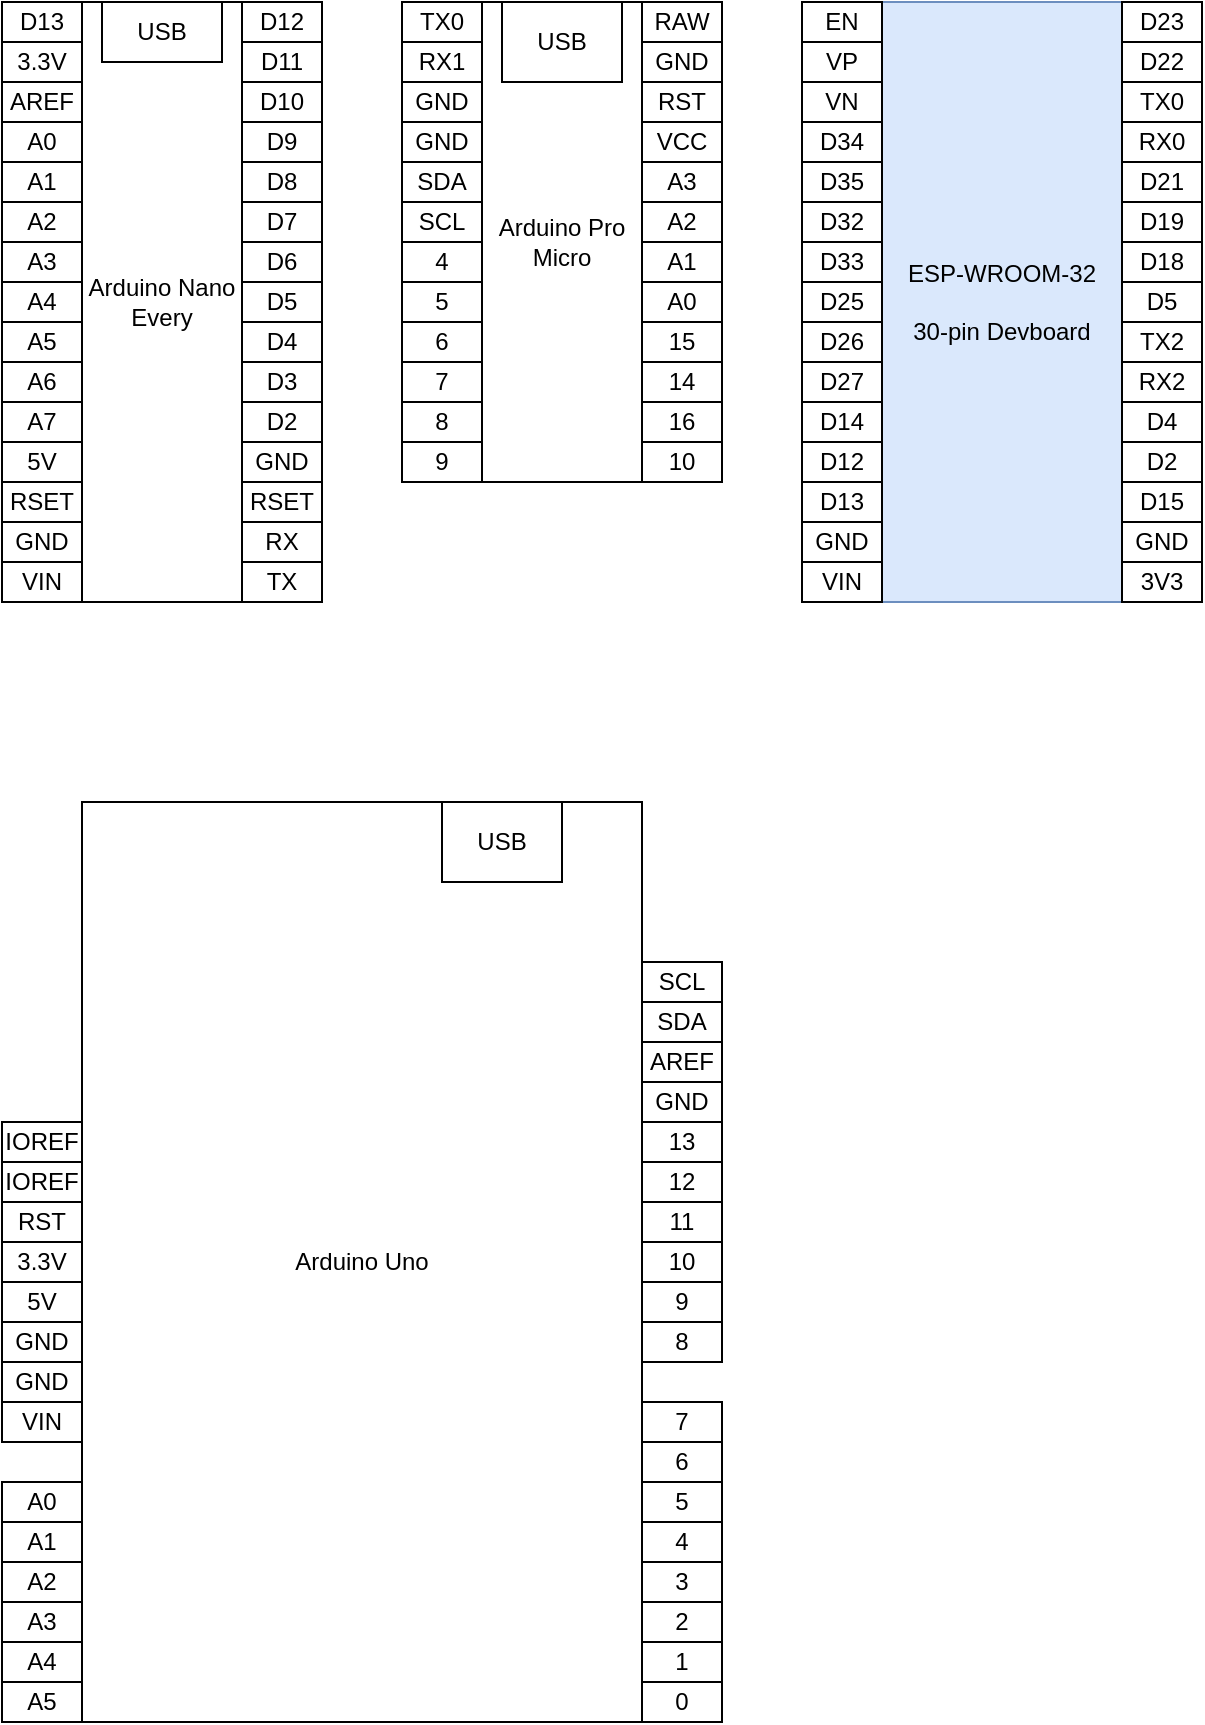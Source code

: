 <mxfile version="21.1.2" type="device" pages="2">
  <diagram id="BYnnucq-oyrOuqxXCFC-" name="MCUs">
    <mxGraphModel dx="1098" dy="689" grid="1" gridSize="10" guides="1" tooltips="1" connect="1" arrows="1" fold="1" page="1" pageScale="1" pageWidth="850" pageHeight="1100" math="0" shadow="0">
      <root>
        <mxCell id="0" />
        <mxCell id="1" parent="0" />
        <mxCell id="4cjhHFoXwEDIfeAF0B4C-1" value="Arduino Nano Every" style="rounded=0;whiteSpace=wrap;html=1;" parent="1" vertex="1">
          <mxGeometry x="80" y="40" width="80" height="300" as="geometry" />
        </mxCell>
        <mxCell id="4cjhHFoXwEDIfeAF0B4C-2" value="VIN" style="rounded=0;whiteSpace=wrap;html=1;" parent="1" vertex="1">
          <mxGeometry x="40" y="320" width="40" height="20" as="geometry" />
        </mxCell>
        <mxCell id="4cjhHFoXwEDIfeAF0B4C-3" value="GND" style="rounded=0;whiteSpace=wrap;html=1;" parent="1" vertex="1">
          <mxGeometry x="40" y="300" width="40" height="20" as="geometry" />
        </mxCell>
        <mxCell id="4cjhHFoXwEDIfeAF0B4C-4" value="RSET" style="rounded=0;whiteSpace=wrap;html=1;" parent="1" vertex="1">
          <mxGeometry x="40" y="280" width="40" height="20" as="geometry" />
        </mxCell>
        <mxCell id="4cjhHFoXwEDIfeAF0B4C-5" value="5V" style="rounded=0;whiteSpace=wrap;html=1;" parent="1" vertex="1">
          <mxGeometry x="40" y="260" width="40" height="20" as="geometry" />
        </mxCell>
        <mxCell id="4cjhHFoXwEDIfeAF0B4C-6" value="A7" style="rounded=0;whiteSpace=wrap;html=1;" parent="1" vertex="1">
          <mxGeometry x="40" y="240" width="40" height="20" as="geometry" />
        </mxCell>
        <mxCell id="4cjhHFoXwEDIfeAF0B4C-7" value="A6" style="rounded=0;whiteSpace=wrap;html=1;" parent="1" vertex="1">
          <mxGeometry x="40" y="220" width="40" height="20" as="geometry" />
        </mxCell>
        <mxCell id="4cjhHFoXwEDIfeAF0B4C-8" value="A5" style="rounded=0;whiteSpace=wrap;html=1;" parent="1" vertex="1">
          <mxGeometry x="40" y="200" width="40" height="20" as="geometry" />
        </mxCell>
        <mxCell id="4cjhHFoXwEDIfeAF0B4C-9" value="A4" style="rounded=0;whiteSpace=wrap;html=1;" parent="1" vertex="1">
          <mxGeometry x="40" y="180" width="40" height="20" as="geometry" />
        </mxCell>
        <mxCell id="4cjhHFoXwEDIfeAF0B4C-10" value="A3" style="rounded=0;whiteSpace=wrap;html=1;" parent="1" vertex="1">
          <mxGeometry x="40" y="160" width="40" height="20" as="geometry" />
        </mxCell>
        <mxCell id="4cjhHFoXwEDIfeAF0B4C-11" value="TX" style="rounded=0;whiteSpace=wrap;html=1;" parent="1" vertex="1">
          <mxGeometry x="160" y="320" width="40" height="20" as="geometry" />
        </mxCell>
        <mxCell id="4cjhHFoXwEDIfeAF0B4C-12" value="RX" style="rounded=0;whiteSpace=wrap;html=1;" parent="1" vertex="1">
          <mxGeometry x="160" y="300" width="40" height="20" as="geometry" />
        </mxCell>
        <mxCell id="4cjhHFoXwEDIfeAF0B4C-13" value="RSET" style="rounded=0;whiteSpace=wrap;html=1;" parent="1" vertex="1">
          <mxGeometry x="160" y="280" width="40" height="20" as="geometry" />
        </mxCell>
        <mxCell id="4cjhHFoXwEDIfeAF0B4C-14" value="GND" style="rounded=0;whiteSpace=wrap;html=1;" parent="1" vertex="1">
          <mxGeometry x="160" y="260" width="40" height="20" as="geometry" />
        </mxCell>
        <mxCell id="4cjhHFoXwEDIfeAF0B4C-15" value="D2" style="rounded=0;whiteSpace=wrap;html=1;" parent="1" vertex="1">
          <mxGeometry x="160" y="240" width="40" height="20" as="geometry" />
        </mxCell>
        <mxCell id="4cjhHFoXwEDIfeAF0B4C-16" value="D3" style="rounded=0;whiteSpace=wrap;html=1;" parent="1" vertex="1">
          <mxGeometry x="160" y="220" width="40" height="20" as="geometry" />
        </mxCell>
        <mxCell id="4cjhHFoXwEDIfeAF0B4C-17" value="D4" style="rounded=0;whiteSpace=wrap;html=1;" parent="1" vertex="1">
          <mxGeometry x="160" y="200" width="40" height="20" as="geometry" />
        </mxCell>
        <mxCell id="4cjhHFoXwEDIfeAF0B4C-18" value="D5" style="rounded=0;whiteSpace=wrap;html=1;" parent="1" vertex="1">
          <mxGeometry x="160" y="180" width="40" height="20" as="geometry" />
        </mxCell>
        <mxCell id="4cjhHFoXwEDIfeAF0B4C-19" value="D6" style="rounded=0;whiteSpace=wrap;html=1;" parent="1" vertex="1">
          <mxGeometry x="160" y="160" width="40" height="20" as="geometry" />
        </mxCell>
        <mxCell id="4cjhHFoXwEDIfeAF0B4C-20" value="A2" style="rounded=0;whiteSpace=wrap;html=1;" parent="1" vertex="1">
          <mxGeometry x="40" y="140" width="40" height="20" as="geometry" />
        </mxCell>
        <mxCell id="4cjhHFoXwEDIfeAF0B4C-21" value="A1" style="rounded=0;whiteSpace=wrap;html=1;" parent="1" vertex="1">
          <mxGeometry x="40" y="120" width="40" height="20" as="geometry" />
        </mxCell>
        <mxCell id="4cjhHFoXwEDIfeAF0B4C-22" value="A0" style="rounded=0;whiteSpace=wrap;html=1;" parent="1" vertex="1">
          <mxGeometry x="40" y="100" width="40" height="20" as="geometry" />
        </mxCell>
        <mxCell id="4cjhHFoXwEDIfeAF0B4C-23" value="AREF" style="rounded=0;whiteSpace=wrap;html=1;" parent="1" vertex="1">
          <mxGeometry x="40" y="80" width="40" height="20" as="geometry" />
        </mxCell>
        <mxCell id="4cjhHFoXwEDIfeAF0B4C-24" value="3.3V" style="rounded=0;whiteSpace=wrap;html=1;" parent="1" vertex="1">
          <mxGeometry x="40" y="60" width="40" height="20" as="geometry" />
        </mxCell>
        <mxCell id="4cjhHFoXwEDIfeAF0B4C-25" value="D13" style="rounded=0;whiteSpace=wrap;html=1;" parent="1" vertex="1">
          <mxGeometry x="40" y="40" width="40" height="20" as="geometry" />
        </mxCell>
        <mxCell id="4cjhHFoXwEDIfeAF0B4C-26" value="D7" style="rounded=0;whiteSpace=wrap;html=1;" parent="1" vertex="1">
          <mxGeometry x="160" y="140" width="40" height="20" as="geometry" />
        </mxCell>
        <mxCell id="4cjhHFoXwEDIfeAF0B4C-27" value="D8" style="rounded=0;whiteSpace=wrap;html=1;" parent="1" vertex="1">
          <mxGeometry x="160" y="120" width="40" height="20" as="geometry" />
        </mxCell>
        <mxCell id="4cjhHFoXwEDIfeAF0B4C-28" value="D9" style="rounded=0;whiteSpace=wrap;html=1;" parent="1" vertex="1">
          <mxGeometry x="160" y="100" width="40" height="20" as="geometry" />
        </mxCell>
        <mxCell id="4cjhHFoXwEDIfeAF0B4C-29" value="D10" style="rounded=0;whiteSpace=wrap;html=1;" parent="1" vertex="1">
          <mxGeometry x="160" y="80" width="40" height="20" as="geometry" />
        </mxCell>
        <mxCell id="4cjhHFoXwEDIfeAF0B4C-30" value="D11" style="rounded=0;whiteSpace=wrap;html=1;" parent="1" vertex="1">
          <mxGeometry x="160" y="60" width="40" height="20" as="geometry" />
        </mxCell>
        <mxCell id="4cjhHFoXwEDIfeAF0B4C-31" value="D12" style="rounded=0;whiteSpace=wrap;html=1;" parent="1" vertex="1">
          <mxGeometry x="160" y="40" width="40" height="20" as="geometry" />
        </mxCell>
        <mxCell id="4cjhHFoXwEDIfeAF0B4C-32" value="USB" style="rounded=0;whiteSpace=wrap;html=1;" parent="1" vertex="1">
          <mxGeometry x="90" y="40" width="60" height="30" as="geometry" />
        </mxCell>
        <mxCell id="TJ1DnAe6Kg6jthlebB2n-1" value="" style="group" parent="1" vertex="1" connectable="0">
          <mxGeometry x="240" y="40" width="160" height="240" as="geometry" />
        </mxCell>
        <mxCell id="TJ1DnAe6Kg6jthlebB2n-2" value="Arduino Pro Micro" style="rounded=0;whiteSpace=wrap;html=1;" parent="TJ1DnAe6Kg6jthlebB2n-1" vertex="1">
          <mxGeometry x="40" width="80" height="240" as="geometry" />
        </mxCell>
        <mxCell id="TJ1DnAe6Kg6jthlebB2n-3" value="9" style="rounded=0;whiteSpace=wrap;html=1;" parent="TJ1DnAe6Kg6jthlebB2n-1" vertex="1">
          <mxGeometry y="220" width="40" height="20" as="geometry" />
        </mxCell>
        <mxCell id="TJ1DnAe6Kg6jthlebB2n-4" value="8" style="rounded=0;whiteSpace=wrap;html=1;" parent="TJ1DnAe6Kg6jthlebB2n-1" vertex="1">
          <mxGeometry y="200" width="40" height="20" as="geometry" />
        </mxCell>
        <mxCell id="TJ1DnAe6Kg6jthlebB2n-5" value="7" style="rounded=0;whiteSpace=wrap;html=1;" parent="TJ1DnAe6Kg6jthlebB2n-1" vertex="1">
          <mxGeometry y="180" width="40" height="20" as="geometry" />
        </mxCell>
        <mxCell id="TJ1DnAe6Kg6jthlebB2n-6" value="6" style="rounded=0;whiteSpace=wrap;html=1;" parent="TJ1DnAe6Kg6jthlebB2n-1" vertex="1">
          <mxGeometry y="160" width="40" height="20" as="geometry" />
        </mxCell>
        <mxCell id="TJ1DnAe6Kg6jthlebB2n-7" value="5" style="rounded=0;whiteSpace=wrap;html=1;" parent="TJ1DnAe6Kg6jthlebB2n-1" vertex="1">
          <mxGeometry y="140" width="40" height="20" as="geometry" />
        </mxCell>
        <mxCell id="TJ1DnAe6Kg6jthlebB2n-8" value="4" style="rounded=0;whiteSpace=wrap;html=1;" parent="TJ1DnAe6Kg6jthlebB2n-1" vertex="1">
          <mxGeometry y="120" width="40" height="20" as="geometry" />
        </mxCell>
        <mxCell id="TJ1DnAe6Kg6jthlebB2n-9" value="SCL" style="rounded=0;whiteSpace=wrap;html=1;" parent="TJ1DnAe6Kg6jthlebB2n-1" vertex="1">
          <mxGeometry y="100" width="40" height="20" as="geometry" />
        </mxCell>
        <mxCell id="TJ1DnAe6Kg6jthlebB2n-10" value="10" style="rounded=0;whiteSpace=wrap;html=1;" parent="TJ1DnAe6Kg6jthlebB2n-1" vertex="1">
          <mxGeometry x="120" y="220" width="40" height="20" as="geometry" />
        </mxCell>
        <mxCell id="TJ1DnAe6Kg6jthlebB2n-11" value="16" style="rounded=0;whiteSpace=wrap;html=1;" parent="TJ1DnAe6Kg6jthlebB2n-1" vertex="1">
          <mxGeometry x="120" y="200" width="40" height="20" as="geometry" />
        </mxCell>
        <mxCell id="TJ1DnAe6Kg6jthlebB2n-12" value="14" style="rounded=0;whiteSpace=wrap;html=1;" parent="TJ1DnAe6Kg6jthlebB2n-1" vertex="1">
          <mxGeometry x="120" y="180" width="40" height="20" as="geometry" />
        </mxCell>
        <mxCell id="TJ1DnAe6Kg6jthlebB2n-13" value="15" style="rounded=0;whiteSpace=wrap;html=1;" parent="TJ1DnAe6Kg6jthlebB2n-1" vertex="1">
          <mxGeometry x="120" y="160" width="40" height="20" as="geometry" />
        </mxCell>
        <mxCell id="TJ1DnAe6Kg6jthlebB2n-14" value="A0" style="rounded=0;whiteSpace=wrap;html=1;" parent="TJ1DnAe6Kg6jthlebB2n-1" vertex="1">
          <mxGeometry x="120" y="140" width="40" height="20" as="geometry" />
        </mxCell>
        <mxCell id="TJ1DnAe6Kg6jthlebB2n-15" value="A1" style="rounded=0;whiteSpace=wrap;html=1;" parent="TJ1DnAe6Kg6jthlebB2n-1" vertex="1">
          <mxGeometry x="120" y="120" width="40" height="20" as="geometry" />
        </mxCell>
        <mxCell id="TJ1DnAe6Kg6jthlebB2n-16" value="A2" style="rounded=0;whiteSpace=wrap;html=1;" parent="TJ1DnAe6Kg6jthlebB2n-1" vertex="1">
          <mxGeometry x="120" y="100" width="40" height="20" as="geometry" />
        </mxCell>
        <mxCell id="TJ1DnAe6Kg6jthlebB2n-17" value="SDA" style="rounded=0;whiteSpace=wrap;html=1;" parent="TJ1DnAe6Kg6jthlebB2n-1" vertex="1">
          <mxGeometry y="80" width="40" height="20" as="geometry" />
        </mxCell>
        <mxCell id="TJ1DnAe6Kg6jthlebB2n-18" value="GND" style="rounded=0;whiteSpace=wrap;html=1;" parent="TJ1DnAe6Kg6jthlebB2n-1" vertex="1">
          <mxGeometry y="60" width="40" height="20" as="geometry" />
        </mxCell>
        <mxCell id="TJ1DnAe6Kg6jthlebB2n-19" value="GND" style="rounded=0;whiteSpace=wrap;html=1;" parent="TJ1DnAe6Kg6jthlebB2n-1" vertex="1">
          <mxGeometry y="40" width="40" height="20" as="geometry" />
        </mxCell>
        <mxCell id="TJ1DnAe6Kg6jthlebB2n-20" value="RX1" style="rounded=0;whiteSpace=wrap;html=1;" parent="TJ1DnAe6Kg6jthlebB2n-1" vertex="1">
          <mxGeometry y="20" width="40" height="20" as="geometry" />
        </mxCell>
        <mxCell id="TJ1DnAe6Kg6jthlebB2n-21" value="TX0" style="rounded=0;whiteSpace=wrap;html=1;" parent="TJ1DnAe6Kg6jthlebB2n-1" vertex="1">
          <mxGeometry width="40" height="20" as="geometry" />
        </mxCell>
        <mxCell id="TJ1DnAe6Kg6jthlebB2n-22" value="A3" style="rounded=0;whiteSpace=wrap;html=1;" parent="TJ1DnAe6Kg6jthlebB2n-1" vertex="1">
          <mxGeometry x="120" y="80" width="40" height="20" as="geometry" />
        </mxCell>
        <mxCell id="TJ1DnAe6Kg6jthlebB2n-24" value="VCC" style="rounded=0;whiteSpace=wrap;html=1;" parent="TJ1DnAe6Kg6jthlebB2n-1" vertex="1">
          <mxGeometry x="120" y="60" width="40" height="20" as="geometry" />
        </mxCell>
        <mxCell id="TJ1DnAe6Kg6jthlebB2n-25" value="RST" style="rounded=0;whiteSpace=wrap;html=1;" parent="TJ1DnAe6Kg6jthlebB2n-1" vertex="1">
          <mxGeometry x="120" y="40" width="40" height="20" as="geometry" />
        </mxCell>
        <mxCell id="TJ1DnAe6Kg6jthlebB2n-26" value="GND" style="rounded=0;whiteSpace=wrap;html=1;" parent="TJ1DnAe6Kg6jthlebB2n-1" vertex="1">
          <mxGeometry x="120" y="20" width="40" height="20" as="geometry" />
        </mxCell>
        <mxCell id="TJ1DnAe6Kg6jthlebB2n-27" value="RAW" style="rounded=0;whiteSpace=wrap;html=1;" parent="TJ1DnAe6Kg6jthlebB2n-1" vertex="1">
          <mxGeometry x="120" width="40" height="20" as="geometry" />
        </mxCell>
        <mxCell id="TJ1DnAe6Kg6jthlebB2n-28" value="USB" style="rounded=0;whiteSpace=wrap;html=1;" parent="TJ1DnAe6Kg6jthlebB2n-1" vertex="1">
          <mxGeometry x="50" width="60" height="40" as="geometry" />
        </mxCell>
        <mxCell id="TJ1DnAe6Kg6jthlebB2n-30" value="" style="group" parent="1" vertex="1" connectable="0">
          <mxGeometry x="440" y="40" width="200" height="300" as="geometry" />
        </mxCell>
        <mxCell id="TJ1DnAe6Kg6jthlebB2n-31" value="ESP-WROOM-32&lt;br&gt;&lt;br&gt;30-pin Devboard" style="rounded=0;whiteSpace=wrap;html=1;fillColor=#dae8fc;strokeColor=#6c8ebf;" parent="TJ1DnAe6Kg6jthlebB2n-30" vertex="1">
          <mxGeometry x="40" width="120" height="300" as="geometry" />
        </mxCell>
        <mxCell id="TJ1DnAe6Kg6jthlebB2n-32" value="D27" style="rounded=0;whiteSpace=wrap;html=1;rotation=0;" parent="TJ1DnAe6Kg6jthlebB2n-30" vertex="1">
          <mxGeometry y="180" width="40" height="20" as="geometry" />
        </mxCell>
        <mxCell id="TJ1DnAe6Kg6jthlebB2n-33" value="D26" style="rounded=0;whiteSpace=wrap;html=1;rotation=0;" parent="TJ1DnAe6Kg6jthlebB2n-30" vertex="1">
          <mxGeometry y="160" width="40" height="20" as="geometry" />
        </mxCell>
        <mxCell id="TJ1DnAe6Kg6jthlebB2n-34" value="VN" style="rounded=0;whiteSpace=wrap;html=1;rotation=0;" parent="TJ1DnAe6Kg6jthlebB2n-30" vertex="1">
          <mxGeometry y="40" width="40" height="20" as="geometry" />
        </mxCell>
        <mxCell id="TJ1DnAe6Kg6jthlebB2n-35" value="D34" style="rounded=0;whiteSpace=wrap;html=1;rotation=0;" parent="TJ1DnAe6Kg6jthlebB2n-30" vertex="1">
          <mxGeometry y="60" width="40" height="20" as="geometry" />
        </mxCell>
        <mxCell id="TJ1DnAe6Kg6jthlebB2n-36" value="D25" style="rounded=0;whiteSpace=wrap;html=1;rotation=0;" parent="TJ1DnAe6Kg6jthlebB2n-30" vertex="1">
          <mxGeometry y="140" width="40" height="20" as="geometry" />
        </mxCell>
        <mxCell id="TJ1DnAe6Kg6jthlebB2n-37" value="D33" style="rounded=0;whiteSpace=wrap;html=1;rotation=0;" parent="TJ1DnAe6Kg6jthlebB2n-30" vertex="1">
          <mxGeometry y="120" width="40" height="20" as="geometry" />
        </mxCell>
        <mxCell id="TJ1DnAe6Kg6jthlebB2n-38" value="D32" style="rounded=0;whiteSpace=wrap;html=1;rotation=0;" parent="TJ1DnAe6Kg6jthlebB2n-30" vertex="1">
          <mxGeometry y="100" width="40" height="20" as="geometry" />
        </mxCell>
        <mxCell id="TJ1DnAe6Kg6jthlebB2n-39" value="D35" style="rounded=0;whiteSpace=wrap;html=1;rotation=0;" parent="TJ1DnAe6Kg6jthlebB2n-30" vertex="1">
          <mxGeometry y="80" width="40" height="20" as="geometry" />
        </mxCell>
        <mxCell id="TJ1DnAe6Kg6jthlebB2n-40" value="VP" style="rounded=0;whiteSpace=wrap;html=1;rotation=0;" parent="TJ1DnAe6Kg6jthlebB2n-30" vertex="1">
          <mxGeometry y="20" width="40" height="20" as="geometry" />
        </mxCell>
        <mxCell id="TJ1DnAe6Kg6jthlebB2n-41" value="EN" style="rounded=0;whiteSpace=wrap;html=1;rotation=0;" parent="TJ1DnAe6Kg6jthlebB2n-30" vertex="1">
          <mxGeometry width="40" height="20" as="geometry" />
        </mxCell>
        <mxCell id="TJ1DnAe6Kg6jthlebB2n-42" value="D12" style="rounded=0;whiteSpace=wrap;html=1;rotation=0;" parent="TJ1DnAe6Kg6jthlebB2n-30" vertex="1">
          <mxGeometry y="220" width="40" height="20" as="geometry" />
        </mxCell>
        <mxCell id="TJ1DnAe6Kg6jthlebB2n-43" value="D14" style="rounded=0;whiteSpace=wrap;html=1;rotation=0;" parent="TJ1DnAe6Kg6jthlebB2n-30" vertex="1">
          <mxGeometry y="200" width="40" height="20" as="geometry" />
        </mxCell>
        <mxCell id="TJ1DnAe6Kg6jthlebB2n-45" value="GND" style="rounded=0;whiteSpace=wrap;html=1;rotation=0;" parent="TJ1DnAe6Kg6jthlebB2n-30" vertex="1">
          <mxGeometry y="260" width="40" height="20" as="geometry" />
        </mxCell>
        <mxCell id="TJ1DnAe6Kg6jthlebB2n-46" value="D13" style="rounded=0;whiteSpace=wrap;html=1;rotation=0;" parent="TJ1DnAe6Kg6jthlebB2n-30" vertex="1">
          <mxGeometry y="240" width="40" height="20" as="geometry" />
        </mxCell>
        <mxCell id="TJ1DnAe6Kg6jthlebB2n-48" value="VIN" style="rounded=0;whiteSpace=wrap;html=1;rotation=0;" parent="TJ1DnAe6Kg6jthlebB2n-30" vertex="1">
          <mxGeometry y="280" width="40" height="20" as="geometry" />
        </mxCell>
        <mxCell id="TJ1DnAe6Kg6jthlebB2n-49" value="RX2" style="rounded=0;whiteSpace=wrap;html=1;rotation=0;" parent="TJ1DnAe6Kg6jthlebB2n-30" vertex="1">
          <mxGeometry x="160" y="180" width="40" height="20" as="geometry" />
        </mxCell>
        <mxCell id="TJ1DnAe6Kg6jthlebB2n-50" value="TX2" style="rounded=0;whiteSpace=wrap;html=1;rotation=0;" parent="TJ1DnAe6Kg6jthlebB2n-30" vertex="1">
          <mxGeometry x="160" y="160" width="40" height="20" as="geometry" />
        </mxCell>
        <mxCell id="TJ1DnAe6Kg6jthlebB2n-51" value="TX0" style="rounded=0;whiteSpace=wrap;html=1;rotation=0;" parent="TJ1DnAe6Kg6jthlebB2n-30" vertex="1">
          <mxGeometry x="160" y="40" width="40" height="20" as="geometry" />
        </mxCell>
        <mxCell id="TJ1DnAe6Kg6jthlebB2n-52" value="RX0" style="rounded=0;whiteSpace=wrap;html=1;rotation=0;" parent="TJ1DnAe6Kg6jthlebB2n-30" vertex="1">
          <mxGeometry x="160" y="60" width="40" height="20" as="geometry" />
        </mxCell>
        <mxCell id="TJ1DnAe6Kg6jthlebB2n-53" value="D5" style="rounded=0;whiteSpace=wrap;html=1;rotation=0;" parent="TJ1DnAe6Kg6jthlebB2n-30" vertex="1">
          <mxGeometry x="160" y="140" width="40" height="20" as="geometry" />
        </mxCell>
        <mxCell id="TJ1DnAe6Kg6jthlebB2n-54" value="D18" style="rounded=0;whiteSpace=wrap;html=1;rotation=0;" parent="TJ1DnAe6Kg6jthlebB2n-30" vertex="1">
          <mxGeometry x="160" y="120" width="40" height="20" as="geometry" />
        </mxCell>
        <mxCell id="TJ1DnAe6Kg6jthlebB2n-55" value="D19" style="rounded=0;whiteSpace=wrap;html=1;rotation=0;" parent="TJ1DnAe6Kg6jthlebB2n-30" vertex="1">
          <mxGeometry x="160" y="100" width="40" height="20" as="geometry" />
        </mxCell>
        <mxCell id="TJ1DnAe6Kg6jthlebB2n-56" value="D21" style="rounded=0;whiteSpace=wrap;html=1;rotation=0;" parent="TJ1DnAe6Kg6jthlebB2n-30" vertex="1">
          <mxGeometry x="160" y="80" width="40" height="20" as="geometry" />
        </mxCell>
        <mxCell id="TJ1DnAe6Kg6jthlebB2n-57" value="D22" style="rounded=0;whiteSpace=wrap;html=1;rotation=0;" parent="TJ1DnAe6Kg6jthlebB2n-30" vertex="1">
          <mxGeometry x="160" y="20" width="40" height="20" as="geometry" />
        </mxCell>
        <mxCell id="TJ1DnAe6Kg6jthlebB2n-58" value="D23" style="rounded=0;whiteSpace=wrap;html=1;rotation=0;" parent="TJ1DnAe6Kg6jthlebB2n-30" vertex="1">
          <mxGeometry x="160" width="40" height="20" as="geometry" />
        </mxCell>
        <mxCell id="TJ1DnAe6Kg6jthlebB2n-59" value="D2" style="rounded=0;whiteSpace=wrap;html=1;rotation=0;" parent="TJ1DnAe6Kg6jthlebB2n-30" vertex="1">
          <mxGeometry x="160" y="220" width="40" height="20" as="geometry" />
        </mxCell>
        <mxCell id="TJ1DnAe6Kg6jthlebB2n-60" value="D4" style="rounded=0;whiteSpace=wrap;html=1;rotation=0;" parent="TJ1DnAe6Kg6jthlebB2n-30" vertex="1">
          <mxGeometry x="160" y="200" width="40" height="20" as="geometry" />
        </mxCell>
        <mxCell id="TJ1DnAe6Kg6jthlebB2n-61" value="GND" style="rounded=0;whiteSpace=wrap;html=1;rotation=0;" parent="TJ1DnAe6Kg6jthlebB2n-30" vertex="1">
          <mxGeometry x="160" y="260" width="40" height="20" as="geometry" />
        </mxCell>
        <mxCell id="TJ1DnAe6Kg6jthlebB2n-62" value="D15" style="rounded=0;whiteSpace=wrap;html=1;rotation=0;" parent="TJ1DnAe6Kg6jthlebB2n-30" vertex="1">
          <mxGeometry x="160" y="240" width="40" height="20" as="geometry" />
        </mxCell>
        <mxCell id="TJ1DnAe6Kg6jthlebB2n-63" value="3V3" style="rounded=0;whiteSpace=wrap;html=1;rotation=0;" parent="TJ1DnAe6Kg6jthlebB2n-30" vertex="1">
          <mxGeometry x="160" y="280" width="40" height="20" as="geometry" />
        </mxCell>
        <mxCell id="C4ud6vHHrEEWekL2KP1e-1" value="6" style="rounded=0;whiteSpace=wrap;html=1;" vertex="1" parent="1">
          <mxGeometry x="360" y="760" width="40" height="20" as="geometry" />
        </mxCell>
        <mxCell id="C4ud6vHHrEEWekL2KP1e-2" value="7" style="rounded=0;whiteSpace=wrap;html=1;" vertex="1" parent="1">
          <mxGeometry x="360" y="740" width="40" height="20" as="geometry" />
        </mxCell>
        <mxCell id="C4ud6vHHrEEWekL2KP1e-3" value="8" style="rounded=0;whiteSpace=wrap;html=1;" vertex="1" parent="1">
          <mxGeometry x="360" y="700" width="40" height="20" as="geometry" />
        </mxCell>
        <mxCell id="C4ud6vHHrEEWekL2KP1e-4" value="9" style="rounded=0;whiteSpace=wrap;html=1;" vertex="1" parent="1">
          <mxGeometry x="360" y="680" width="40" height="20" as="geometry" />
        </mxCell>
        <mxCell id="C4ud6vHHrEEWekL2KP1e-5" value="10" style="rounded=0;whiteSpace=wrap;html=1;" vertex="1" parent="1">
          <mxGeometry x="360" y="660" width="40" height="20" as="geometry" />
        </mxCell>
        <mxCell id="C4ud6vHHrEEWekL2KP1e-6" value="11" style="rounded=0;whiteSpace=wrap;html=1;" vertex="1" parent="1">
          <mxGeometry x="360" y="640" width="40" height="20" as="geometry" />
        </mxCell>
        <mxCell id="C4ud6vHHrEEWekL2KP1e-7" value="12" style="rounded=0;whiteSpace=wrap;html=1;" vertex="1" parent="1">
          <mxGeometry x="360" y="620" width="40" height="20" as="geometry" />
        </mxCell>
        <mxCell id="C4ud6vHHrEEWekL2KP1e-8" value="13" style="rounded=0;whiteSpace=wrap;html=1;" vertex="1" parent="1">
          <mxGeometry x="360" y="600" width="40" height="20" as="geometry" />
        </mxCell>
        <mxCell id="C4ud6vHHrEEWekL2KP1e-9" value="GND" style="rounded=0;whiteSpace=wrap;html=1;" vertex="1" parent="1">
          <mxGeometry x="360" y="580" width="40" height="20" as="geometry" />
        </mxCell>
        <mxCell id="C4ud6vHHrEEWekL2KP1e-10" value="AREF" style="rounded=0;whiteSpace=wrap;html=1;" vertex="1" parent="1">
          <mxGeometry x="360" y="560" width="40" height="20" as="geometry" />
        </mxCell>
        <mxCell id="C4ud6vHHrEEWekL2KP1e-11" value="SDA" style="rounded=0;whiteSpace=wrap;html=1;" vertex="1" parent="1">
          <mxGeometry x="360" y="540" width="40" height="20" as="geometry" />
        </mxCell>
        <mxCell id="C4ud6vHHrEEWekL2KP1e-12" value="SCL" style="rounded=0;whiteSpace=wrap;html=1;" vertex="1" parent="1">
          <mxGeometry x="360" y="520" width="40" height="20" as="geometry" />
        </mxCell>
        <mxCell id="C4ud6vHHrEEWekL2KP1e-13" value="Arduino Uno" style="rounded=0;whiteSpace=wrap;html=1;" vertex="1" parent="1">
          <mxGeometry x="80" y="440" width="280" height="460" as="geometry" />
        </mxCell>
        <mxCell id="C4ud6vHHrEEWekL2KP1e-14" value="A3" style="rounded=0;whiteSpace=wrap;html=1;" vertex="1" parent="1">
          <mxGeometry x="40" y="840" width="40" height="20" as="geometry" />
        </mxCell>
        <mxCell id="C4ud6vHHrEEWekL2KP1e-15" value="A2" style="rounded=0;whiteSpace=wrap;html=1;" vertex="1" parent="1">
          <mxGeometry x="40" y="820" width="40" height="20" as="geometry" />
        </mxCell>
        <mxCell id="C4ud6vHHrEEWekL2KP1e-16" value="A1" style="rounded=0;whiteSpace=wrap;html=1;" vertex="1" parent="1">
          <mxGeometry x="40" y="800" width="40" height="20" as="geometry" />
        </mxCell>
        <mxCell id="C4ud6vHHrEEWekL2KP1e-17" value="A0" style="rounded=0;whiteSpace=wrap;html=1;" vertex="1" parent="1">
          <mxGeometry x="40" y="780" width="40" height="20" as="geometry" />
        </mxCell>
        <mxCell id="C4ud6vHHrEEWekL2KP1e-18" value="VIN" style="rounded=0;whiteSpace=wrap;html=1;" vertex="1" parent="1">
          <mxGeometry x="40" y="740" width="40" height="20" as="geometry" />
        </mxCell>
        <mxCell id="C4ud6vHHrEEWekL2KP1e-19" value="GND" style="rounded=0;whiteSpace=wrap;html=1;" vertex="1" parent="1">
          <mxGeometry x="40" y="720" width="40" height="20" as="geometry" />
        </mxCell>
        <mxCell id="C4ud6vHHrEEWekL2KP1e-20" value="GND" style="rounded=0;whiteSpace=wrap;html=1;" vertex="1" parent="1">
          <mxGeometry x="40" y="700" width="40" height="20" as="geometry" />
        </mxCell>
        <mxCell id="C4ud6vHHrEEWekL2KP1e-21" value="5V" style="rounded=0;whiteSpace=wrap;html=1;" vertex="1" parent="1">
          <mxGeometry x="40" y="680" width="40" height="20" as="geometry" />
        </mxCell>
        <mxCell id="C4ud6vHHrEEWekL2KP1e-22" value="3.3V" style="rounded=0;whiteSpace=wrap;html=1;" vertex="1" parent="1">
          <mxGeometry x="40" y="660" width="40" height="20" as="geometry" />
        </mxCell>
        <mxCell id="C4ud6vHHrEEWekL2KP1e-23" value="RST" style="rounded=0;whiteSpace=wrap;html=1;" vertex="1" parent="1">
          <mxGeometry x="40" y="640" width="40" height="20" as="geometry" />
        </mxCell>
        <mxCell id="C4ud6vHHrEEWekL2KP1e-24" value="IOREF" style="rounded=0;whiteSpace=wrap;html=1;" vertex="1" parent="1">
          <mxGeometry x="40" y="620" width="40" height="20" as="geometry" />
        </mxCell>
        <mxCell id="C4ud6vHHrEEWekL2KP1e-25" value="IOREF" style="rounded=0;whiteSpace=wrap;html=1;" vertex="1" parent="1">
          <mxGeometry x="40" y="600" width="40" height="20" as="geometry" />
        </mxCell>
        <mxCell id="C4ud6vHHrEEWekL2KP1e-26" value="USB" style="rounded=0;whiteSpace=wrap;html=1;" vertex="1" parent="1">
          <mxGeometry x="260" y="440" width="60" height="40" as="geometry" />
        </mxCell>
        <mxCell id="C4ud6vHHrEEWekL2KP1e-27" value="A5" style="rounded=0;whiteSpace=wrap;html=1;" vertex="1" parent="1">
          <mxGeometry x="40" y="880" width="40" height="20" as="geometry" />
        </mxCell>
        <mxCell id="C4ud6vHHrEEWekL2KP1e-28" value="A4" style="rounded=0;whiteSpace=wrap;html=1;" vertex="1" parent="1">
          <mxGeometry x="40" y="860" width="40" height="20" as="geometry" />
        </mxCell>
        <mxCell id="C4ud6vHHrEEWekL2KP1e-29" value="4" style="rounded=0;whiteSpace=wrap;html=1;" vertex="1" parent="1">
          <mxGeometry x="360" y="800" width="40" height="20" as="geometry" />
        </mxCell>
        <mxCell id="C4ud6vHHrEEWekL2KP1e-30" value="5" style="rounded=0;whiteSpace=wrap;html=1;" vertex="1" parent="1">
          <mxGeometry x="360" y="780" width="40" height="20" as="geometry" />
        </mxCell>
        <mxCell id="C4ud6vHHrEEWekL2KP1e-31" value="2" style="rounded=0;whiteSpace=wrap;html=1;" vertex="1" parent="1">
          <mxGeometry x="360" y="840" width="40" height="20" as="geometry" />
        </mxCell>
        <mxCell id="C4ud6vHHrEEWekL2KP1e-32" value="3" style="rounded=0;whiteSpace=wrap;html=1;" vertex="1" parent="1">
          <mxGeometry x="360" y="820" width="40" height="20" as="geometry" />
        </mxCell>
        <mxCell id="C4ud6vHHrEEWekL2KP1e-33" value="0" style="rounded=0;whiteSpace=wrap;html=1;" vertex="1" parent="1">
          <mxGeometry x="360" y="880" width="40" height="20" as="geometry" />
        </mxCell>
        <mxCell id="C4ud6vHHrEEWekL2KP1e-34" value="1" style="rounded=0;whiteSpace=wrap;html=1;" vertex="1" parent="1">
          <mxGeometry x="360" y="860" width="40" height="20" as="geometry" />
        </mxCell>
      </root>
    </mxGraphModel>
  </diagram>
  <diagram id="qRr1t8OAOW_zhxde0Gvy" name="Random Components">
    <mxGraphModel dx="1434" dy="844" grid="1" gridSize="10" guides="1" tooltips="1" connect="1" arrows="1" fold="1" page="1" pageScale="1" pageWidth="850" pageHeight="1100" math="0" shadow="0">
      <root>
        <mxCell id="0" />
        <mxCell id="1" parent="0" />
        <mxCell id="Jrd7dri0nmvemlb1r6RS-1" value="MPR121" style="rounded=0;whiteSpace=wrap;html=1;horizontal=0;" vertex="1" parent="1">
          <mxGeometry x="40" y="200" width="120" height="240" as="geometry" />
        </mxCell>
        <mxCell id="Jrd7dri0nmvemlb1r6RS-2" value="SCL" style="rounded=0;whiteSpace=wrap;html=1;" vertex="1" parent="1">
          <mxGeometry x="120" y="320" width="40" height="20" as="geometry" />
        </mxCell>
        <mxCell id="Jrd7dri0nmvemlb1r6RS-3" value="SDA" style="rounded=0;whiteSpace=wrap;html=1;" vertex="1" parent="1">
          <mxGeometry x="120" y="300" width="40" height="20" as="geometry" />
        </mxCell>
        <mxCell id="Jrd7dri0nmvemlb1r6RS-4" value="ADD" style="rounded=0;whiteSpace=wrap;html=1;" vertex="1" parent="1">
          <mxGeometry x="120" y="280" width="40" height="20" as="geometry" />
        </mxCell>
        <mxCell id="Jrd7dri0nmvemlb1r6RS-5" value="GND" style="rounded=0;whiteSpace=wrap;html=1;" vertex="1" parent="1">
          <mxGeometry x="120" y="260" width="40" height="20" as="geometry" />
        </mxCell>
        <mxCell id="Jrd7dri0nmvemlb1r6RS-6" value="3.3V" style="rounded=0;whiteSpace=wrap;html=1;" vertex="1" parent="1">
          <mxGeometry x="120" y="360" width="40" height="20" as="geometry" />
        </mxCell>
        <mxCell id="Jrd7dri0nmvemlb1r6RS-7" value="IRQ" style="rounded=0;whiteSpace=wrap;html=1;" vertex="1" parent="1">
          <mxGeometry x="120" y="340" width="40" height="20" as="geometry" />
        </mxCell>
        <mxCell id="Jrd7dri0nmvemlb1r6RS-8" value="9" style="rounded=0;whiteSpace=wrap;html=1;" vertex="1" parent="1">
          <mxGeometry x="40" y="380" width="40" height="20" as="geometry" />
        </mxCell>
        <mxCell id="Jrd7dri0nmvemlb1r6RS-9" value="8" style="rounded=0;whiteSpace=wrap;html=1;" vertex="1" parent="1">
          <mxGeometry x="40" y="360" width="40" height="20" as="geometry" />
        </mxCell>
        <mxCell id="Jrd7dri0nmvemlb1r6RS-10" value="7" style="rounded=0;whiteSpace=wrap;html=1;" vertex="1" parent="1">
          <mxGeometry x="40" y="340" width="40" height="20" as="geometry" />
        </mxCell>
        <mxCell id="Jrd7dri0nmvemlb1r6RS-11" value="6" style="rounded=0;whiteSpace=wrap;html=1;" vertex="1" parent="1">
          <mxGeometry x="40" y="320" width="40" height="20" as="geometry" />
        </mxCell>
        <mxCell id="Jrd7dri0nmvemlb1r6RS-12" value="5" style="rounded=0;whiteSpace=wrap;html=1;" vertex="1" parent="1">
          <mxGeometry x="40" y="300" width="40" height="20" as="geometry" />
        </mxCell>
        <mxCell id="Jrd7dri0nmvemlb1r6RS-13" value="4" style="rounded=0;whiteSpace=wrap;html=1;" vertex="1" parent="1">
          <mxGeometry x="40" y="280" width="40" height="20" as="geometry" />
        </mxCell>
        <mxCell id="Jrd7dri0nmvemlb1r6RS-14" value="3" style="rounded=0;whiteSpace=wrap;html=1;" vertex="1" parent="1">
          <mxGeometry x="40" y="260" width="40" height="20" as="geometry" />
        </mxCell>
        <mxCell id="Jrd7dri0nmvemlb1r6RS-15" value="2" style="rounded=0;whiteSpace=wrap;html=1;" vertex="1" parent="1">
          <mxGeometry x="40" y="240" width="40" height="20" as="geometry" />
        </mxCell>
        <mxCell id="Jrd7dri0nmvemlb1r6RS-16" value="0" style="rounded=0;whiteSpace=wrap;html=1;" vertex="1" parent="1">
          <mxGeometry x="40" y="200" width="40" height="20" as="geometry" />
        </mxCell>
        <mxCell id="Jrd7dri0nmvemlb1r6RS-17" value="1" style="rounded=0;whiteSpace=wrap;html=1;" vertex="1" parent="1">
          <mxGeometry x="40" y="220" width="40" height="20" as="geometry" />
        </mxCell>
        <mxCell id="Jrd7dri0nmvemlb1r6RS-18" value="11" style="rounded=0;whiteSpace=wrap;html=1;" vertex="1" parent="1">
          <mxGeometry x="40" y="420" width="40" height="20" as="geometry" />
        </mxCell>
        <mxCell id="Jrd7dri0nmvemlb1r6RS-19" value="10" style="rounded=0;whiteSpace=wrap;html=1;" vertex="1" parent="1">
          <mxGeometry x="40" y="400" width="40" height="20" as="geometry" />
        </mxCell>
        <mxCell id="0Os4L0LwEaitRaF9vzZ5-1" value="TM7711&lt;br&gt;ADC +&amp;nbsp;&lt;br&gt;Pressure Sensor" style="rounded=0;whiteSpace=wrap;html=1;" vertex="1" parent="1">
          <mxGeometry x="200" y="200" width="80" height="80" as="geometry" />
        </mxCell>
        <mxCell id="0Os4L0LwEaitRaF9vzZ5-2" value="VCC" style="rounded=0;whiteSpace=wrap;html=1;" vertex="1" parent="1">
          <mxGeometry x="280" y="260" width="40" height="20" as="geometry" />
        </mxCell>
        <mxCell id="0Os4L0LwEaitRaF9vzZ5-3" value="OUT" style="rounded=0;whiteSpace=wrap;html=1;" vertex="1" parent="1">
          <mxGeometry x="280" y="240" width="40" height="20" as="geometry" />
        </mxCell>
        <mxCell id="0Os4L0LwEaitRaF9vzZ5-4" value="SCK" style="rounded=0;whiteSpace=wrap;html=1;" vertex="1" parent="1">
          <mxGeometry x="280" y="220" width="40" height="20" as="geometry" />
        </mxCell>
        <mxCell id="0Os4L0LwEaitRaF9vzZ5-5" value="GND" style="rounded=0;whiteSpace=wrap;html=1;" vertex="1" parent="1">
          <mxGeometry x="280" y="200" width="40" height="20" as="geometry" />
        </mxCell>
        <mxCell id="0Os4L0LwEaitRaF9vzZ5-6" value="&lt;div&gt;&amp;nbsp;Connect the ADDR pin to the GND, VDD, SDA or SCL line, the resulting I2C addresses&lt;/div&gt;&lt;div&gt;are 0x5A, 0x5B, 0x5C and 0x5D respectively&lt;/div&gt;" style="rounded=0;whiteSpace=wrap;html=1;" vertex="1" parent="1">
          <mxGeometry x="40" y="40" width="160" height="100" as="geometry" />
        </mxCell>
        <mxCell id="0Os4L0LwEaitRaF9vzZ5-7" value="" style="group;rotation=90;" vertex="1" connectable="0" parent="1">
          <mxGeometry x="-50" y="570" width="240" height="60" as="geometry" />
        </mxCell>
        <mxCell id="0Os4L0LwEaitRaF9vzZ5-8" value="" style="triangle;whiteSpace=wrap;html=1;rotation=90;" vertex="1" parent="0Os4L0LwEaitRaF9vzZ5-7">
          <mxGeometry x="100" y="100" width="40" height="60" as="geometry" />
        </mxCell>
        <mxCell id="0Os4L0LwEaitRaF9vzZ5-9" value="Songhe Soil Moisture Sensor" style="rounded=0;whiteSpace=wrap;html=1;rotation=90;fillColor=#dae8fc;strokeColor=#6c8ebf;" vertex="1" parent="0Os4L0LwEaitRaF9vzZ5-7">
          <mxGeometry x="40" width="160" height="60" as="geometry" />
        </mxCell>
        <mxCell id="0Os4L0LwEaitRaF9vzZ5-10" value="AOUT" style="rounded=0;whiteSpace=wrap;html=1;rotation=90;" vertex="1" parent="0Os4L0LwEaitRaF9vzZ5-7">
          <mxGeometry x="120" y="-80" width="40" height="20" as="geometry" />
        </mxCell>
        <mxCell id="0Os4L0LwEaitRaF9vzZ5-11" value="GND" style="rounded=0;whiteSpace=wrap;html=1;rotation=90;" vertex="1" parent="0Os4L0LwEaitRaF9vzZ5-7">
          <mxGeometry x="100" y="-80" width="40" height="20" as="geometry" />
        </mxCell>
        <mxCell id="0Os4L0LwEaitRaF9vzZ5-12" value="VCC" style="rounded=0;whiteSpace=wrap;html=1;rotation=90;" vertex="1" parent="0Os4L0LwEaitRaF9vzZ5-7">
          <mxGeometry x="80" y="-80" width="40" height="20" as="geometry" />
        </mxCell>
        <mxCell id="0Os4L0LwEaitRaF9vzZ5-13" value="TEMT6000 Light Sensor" style="rounded=0;whiteSpace=wrap;html=1;rotation=0;container=0;fillColor=#dae8fc;strokeColor=#6c8ebf;" vertex="1" parent="1">
          <mxGeometry x="160" y="480" width="80" height="60" as="geometry" />
        </mxCell>
        <mxCell id="0Os4L0LwEaitRaF9vzZ5-14" value="AOUT" style="rounded=0;whiteSpace=wrap;html=1;rotation=0;container=0;" vertex="1" parent="1">
          <mxGeometry x="240" y="520" width="40" height="20" as="geometry" />
        </mxCell>
        <mxCell id="0Os4L0LwEaitRaF9vzZ5-15" value="GND" style="rounded=0;whiteSpace=wrap;html=1;rotation=0;container=0;" vertex="1" parent="1">
          <mxGeometry x="240" y="500" width="40" height="20" as="geometry" />
        </mxCell>
        <mxCell id="0Os4L0LwEaitRaF9vzZ5-16" value="VCC" style="rounded=0;whiteSpace=wrap;html=1;rotation=0;container=0;" vertex="1" parent="1">
          <mxGeometry x="240" y="480" width="40" height="20" as="geometry" />
        </mxCell>
        <mxCell id="0Os4L0LwEaitRaF9vzZ5-17" value="" style="group" vertex="1" connectable="0" parent="1">
          <mxGeometry x="160" y="600" width="120" height="80" as="geometry" />
        </mxCell>
        <mxCell id="0Os4L0LwEaitRaF9vzZ5-18" value="AHT10 Temp&lt;br&gt;+Humidity&lt;br&gt;(I2C)" style="rounded=0;whiteSpace=wrap;html=1;rotation=0;container=0;fillColor=#dae8fc;strokeColor=#6c8ebf;" vertex="1" parent="0Os4L0LwEaitRaF9vzZ5-17">
          <mxGeometry x="40" width="80" height="80" as="geometry" />
        </mxCell>
        <mxCell id="0Os4L0LwEaitRaF9vzZ5-20" value="VIN" style="rounded=0;whiteSpace=wrap;html=1;rotation=0;container=0;" vertex="1" parent="0Os4L0LwEaitRaF9vzZ5-17">
          <mxGeometry width="40" height="20" as="geometry" />
        </mxCell>
        <mxCell id="0Os4L0LwEaitRaF9vzZ5-22" value="GND" style="rounded=0;whiteSpace=wrap;html=1;rotation=0;container=0;" vertex="1" parent="0Os4L0LwEaitRaF9vzZ5-17">
          <mxGeometry y="20" width="40" height="20" as="geometry" />
        </mxCell>
        <mxCell id="0Os4L0LwEaitRaF9vzZ5-23" value="SCL" style="rounded=0;whiteSpace=wrap;html=1;rotation=0;container=0;" vertex="1" parent="0Os4L0LwEaitRaF9vzZ5-17">
          <mxGeometry y="40" width="40" height="20" as="geometry" />
        </mxCell>
        <mxCell id="0Os4L0LwEaitRaF9vzZ5-24" value="SDA" style="rounded=0;whiteSpace=wrap;html=1;rotation=0;container=0;" vertex="1" parent="0Os4L0LwEaitRaF9vzZ5-17">
          <mxGeometry y="60" width="40" height="20" as="geometry" />
        </mxCell>
        <mxCell id="0Os4L0LwEaitRaF9vzZ5-28" value="0.91 Inch I2C SSD1306 OLED&lt;br&gt;128x32 px&lt;br&gt;0x3C" style="rounded=0;whiteSpace=wrap;html=1;" vertex="1" parent="1">
          <mxGeometry x="360" y="200" width="200" height="80" as="geometry" />
        </mxCell>
        <mxCell id="0Os4L0LwEaitRaF9vzZ5-29" value="GND" style="rounded=0;whiteSpace=wrap;html=1;rotation=0;container=0;" vertex="1" parent="1">
          <mxGeometry x="560" y="200" width="40" height="20" as="geometry" />
        </mxCell>
        <mxCell id="0Os4L0LwEaitRaF9vzZ5-30" value="VCC" style="rounded=0;whiteSpace=wrap;html=1;rotation=0;container=0;" vertex="1" parent="1">
          <mxGeometry x="560" y="220" width="40" height="20" as="geometry" />
        </mxCell>
        <mxCell id="0Os4L0LwEaitRaF9vzZ5-31" value="SCL" style="rounded=0;whiteSpace=wrap;html=1;rotation=0;container=0;" vertex="1" parent="1">
          <mxGeometry x="560" y="240" width="40" height="20" as="geometry" />
        </mxCell>
        <mxCell id="0Os4L0LwEaitRaF9vzZ5-32" value="SDA" style="rounded=0;whiteSpace=wrap;html=1;rotation=0;container=0;" vertex="1" parent="1">
          <mxGeometry x="560" y="260" width="40" height="20" as="geometry" />
        </mxCell>
        <mxCell id="0Os4L0LwEaitRaF9vzZ5-33" value="ADS1115 4-Channel ADC (I2C)&lt;br&gt;0x48" style="rounded=0;whiteSpace=wrap;html=1;" vertex="1" parent="1">
          <mxGeometry x="680" y="200" width="80" height="200" as="geometry" />
        </mxCell>
        <mxCell id="0Os4L0LwEaitRaF9vzZ5-34" value="SCL" style="rounded=0;whiteSpace=wrap;html=1;rotation=0;container=0;" vertex="1" parent="1">
          <mxGeometry x="640" y="240" width="40" height="20" as="geometry" />
        </mxCell>
        <mxCell id="0Os4L0LwEaitRaF9vzZ5-35" value="GND" style="rounded=0;whiteSpace=wrap;html=1;rotation=0;container=0;" vertex="1" parent="1">
          <mxGeometry x="640" y="220" width="40" height="20" as="geometry" />
        </mxCell>
        <mxCell id="0Os4L0LwEaitRaF9vzZ5-36" value="VDD" style="rounded=0;whiteSpace=wrap;html=1;rotation=0;container=0;" vertex="1" parent="1">
          <mxGeometry x="640" y="200" width="40" height="20" as="geometry" />
        </mxCell>
        <mxCell id="0Os4L0LwEaitRaF9vzZ5-37" value="ALRT" style="rounded=0;whiteSpace=wrap;html=1;rotation=0;container=0;" vertex="1" parent="1">
          <mxGeometry x="640" y="300" width="40" height="20" as="geometry" />
        </mxCell>
        <mxCell id="0Os4L0LwEaitRaF9vzZ5-38" value="ADDR" style="rounded=0;whiteSpace=wrap;html=1;rotation=0;container=0;" vertex="1" parent="1">
          <mxGeometry x="640" y="280" width="40" height="20" as="geometry" />
        </mxCell>
        <mxCell id="0Os4L0LwEaitRaF9vzZ5-39" value="SDA" style="rounded=0;whiteSpace=wrap;html=1;rotation=0;container=0;" vertex="1" parent="1">
          <mxGeometry x="640" y="260" width="40" height="20" as="geometry" />
        </mxCell>
        <mxCell id="0Os4L0LwEaitRaF9vzZ5-40" value="A0" style="rounded=0;whiteSpace=wrap;html=1;rotation=0;container=0;" vertex="1" parent="1">
          <mxGeometry x="640" y="320" width="40" height="20" as="geometry" />
        </mxCell>
        <mxCell id="0Os4L0LwEaitRaF9vzZ5-41" value="A3" style="rounded=0;whiteSpace=wrap;html=1;rotation=0;container=0;" vertex="1" parent="1">
          <mxGeometry x="640" y="380" width="40" height="20" as="geometry" />
        </mxCell>
        <mxCell id="0Os4L0LwEaitRaF9vzZ5-42" value="A2" style="rounded=0;whiteSpace=wrap;html=1;rotation=0;container=0;" vertex="1" parent="1">
          <mxGeometry x="640" y="360" width="40" height="20" as="geometry" />
        </mxCell>
        <mxCell id="0Os4L0LwEaitRaF9vzZ5-43" value="A1" style="rounded=0;whiteSpace=wrap;html=1;rotation=0;container=0;" vertex="1" parent="1">
          <mxGeometry x="640" y="340" width="40" height="20" as="geometry" />
        </mxCell>
        <mxCell id="0Os4L0LwEaitRaF9vzZ5-44" value="10k Thermistor" style="shape=cylinder3;whiteSpace=wrap;html=1;boundedLbl=1;backgroundOutline=1;size=15;rotation=0;direction=south;" vertex="1" parent="1">
          <mxGeometry x="360" y="320" width="120" height="40" as="geometry" />
        </mxCell>
        <mxCell id="0Os4L0LwEaitRaF9vzZ5-45" value="GND" style="rounded=0;whiteSpace=wrap;html=1;rotation=0;" vertex="1" parent="1">
          <mxGeometry x="480" y="320" width="40" height="20" as="geometry" />
        </mxCell>
        <mxCell id="0Os4L0LwEaitRaF9vzZ5-46" value="VCC" style="rounded=0;whiteSpace=wrap;html=1;rotation=0;" vertex="1" parent="1">
          <mxGeometry x="480" y="340" width="40" height="20" as="geometry" />
        </mxCell>
        <mxCell id="0Os4L0LwEaitRaF9vzZ5-47" value="27k @ 0*C&lt;br&gt;6k @ 35*C" style="text;html=1;align=center;verticalAlign=middle;resizable=0;points=[];autosize=1;strokeColor=none;fillColor=none;" vertex="1" parent="1">
          <mxGeometry x="370" y="360" width="80" height="40" as="geometry" />
        </mxCell>
      </root>
    </mxGraphModel>
  </diagram>
</mxfile>
